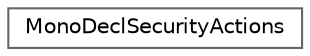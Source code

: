 digraph "Graphical Class Hierarchy"
{
 // LATEX_PDF_SIZE
  bgcolor="transparent";
  edge [fontname=Helvetica,fontsize=10,labelfontname=Helvetica,labelfontsize=10];
  node [fontname=Helvetica,fontsize=10,shape=box,height=0.2,width=0.4];
  rankdir="LR";
  Node0 [label="MonoDeclSecurityActions",height=0.2,width=0.4,color="grey40", fillcolor="white", style="filled",URL="$struct_mono_decl_security_actions.html",tooltip=" "];
}
